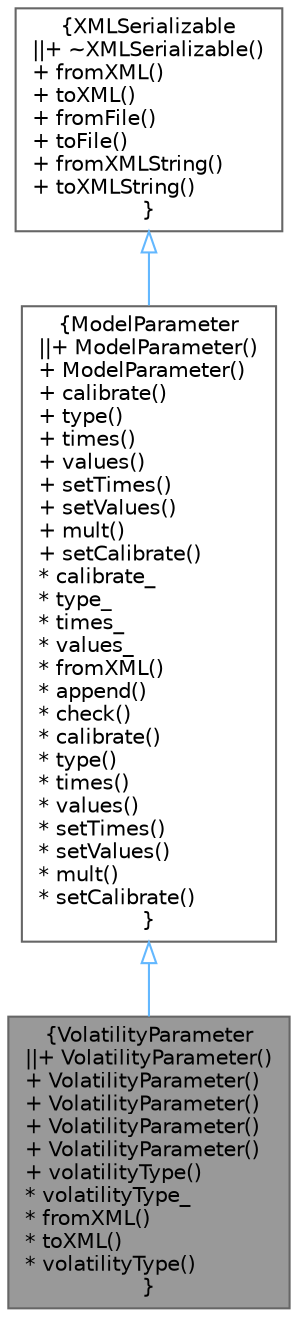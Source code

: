 digraph "VolatilityParameter"
{
 // INTERACTIVE_SVG=YES
 // LATEX_PDF_SIZE
  bgcolor="transparent";
  edge [fontname=Helvetica,fontsize=10,labelfontname=Helvetica,labelfontsize=10];
  node [fontname=Helvetica,fontsize=10,shape=box,height=0.2,width=0.4];
  Node1 [label="{VolatilityParameter\n||+ VolatilityParameter()\l+ VolatilityParameter()\l+ VolatilityParameter()\l+ VolatilityParameter()\l+ VolatilityParameter()\l+ volatilityType()\l* volatilityType_\l* fromXML()\l* toXML()\l* volatilityType()\l}",height=0.2,width=0.4,color="gray40", fillcolor="grey60", style="filled", fontcolor="black",tooltip=" "];
  Node2 -> Node1 [dir="back",color="steelblue1",style="solid",arrowtail="onormal"];
  Node2 [label="{ModelParameter\n||+ ModelParameter()\l+ ModelParameter()\l+ calibrate()\l+ type()\l+ times()\l+ values()\l+ setTimes()\l+ setValues()\l+ mult()\l+ setCalibrate()\l* calibrate_\l* type_\l* times_\l* values_\l* fromXML()\l* append()\l* check()\l* calibrate()\l* type()\l* times()\l* values()\l* setTimes()\l* setValues()\l* mult()\l* setCalibrate()\l}",height=0.2,width=0.4,color="gray40", fillcolor="white", style="filled",URL="$classore_1_1data_1_1_model_parameter.html",tooltip=" "];
  Node3 -> Node2 [dir="back",color="steelblue1",style="solid",arrowtail="onormal"];
  Node3 [label="{XMLSerializable\n||+ ~XMLSerializable()\l+ fromXML()\l+ toXML()\l+ fromFile()\l+ toFile()\l+ fromXMLString()\l+ toXMLString()\l}",height=0.2,width=0.4,color="gray40", fillcolor="white", style="filled",URL="$classore_1_1data_1_1_x_m_l_serializable.html",tooltip="Base class for all serializable classes."];
}
